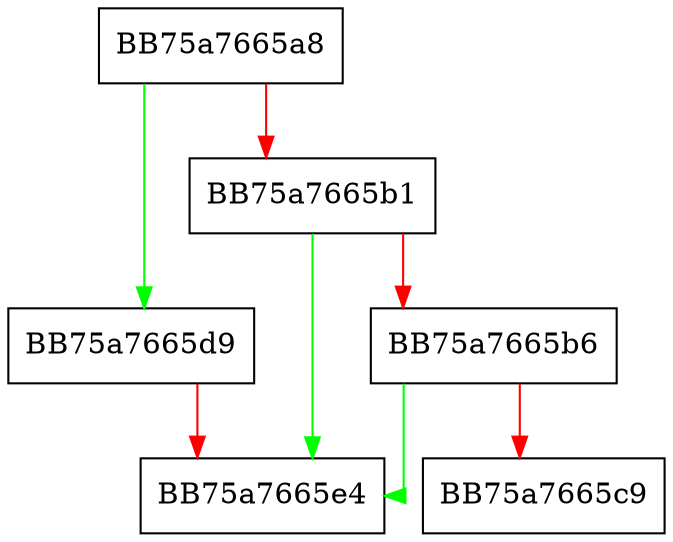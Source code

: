 digraph sqlite3WindowAttach {
  node [shape="box"];
  graph [splines=ortho];
  BB75a7665a8 -> BB75a7665d9 [color="green"];
  BB75a7665a8 -> BB75a7665b1 [color="red"];
  BB75a7665b1 -> BB75a7665e4 [color="green"];
  BB75a7665b1 -> BB75a7665b6 [color="red"];
  BB75a7665b6 -> BB75a7665e4 [color="green"];
  BB75a7665b6 -> BB75a7665c9 [color="red"];
  BB75a7665d9 -> BB75a7665e4 [color="red"];
}